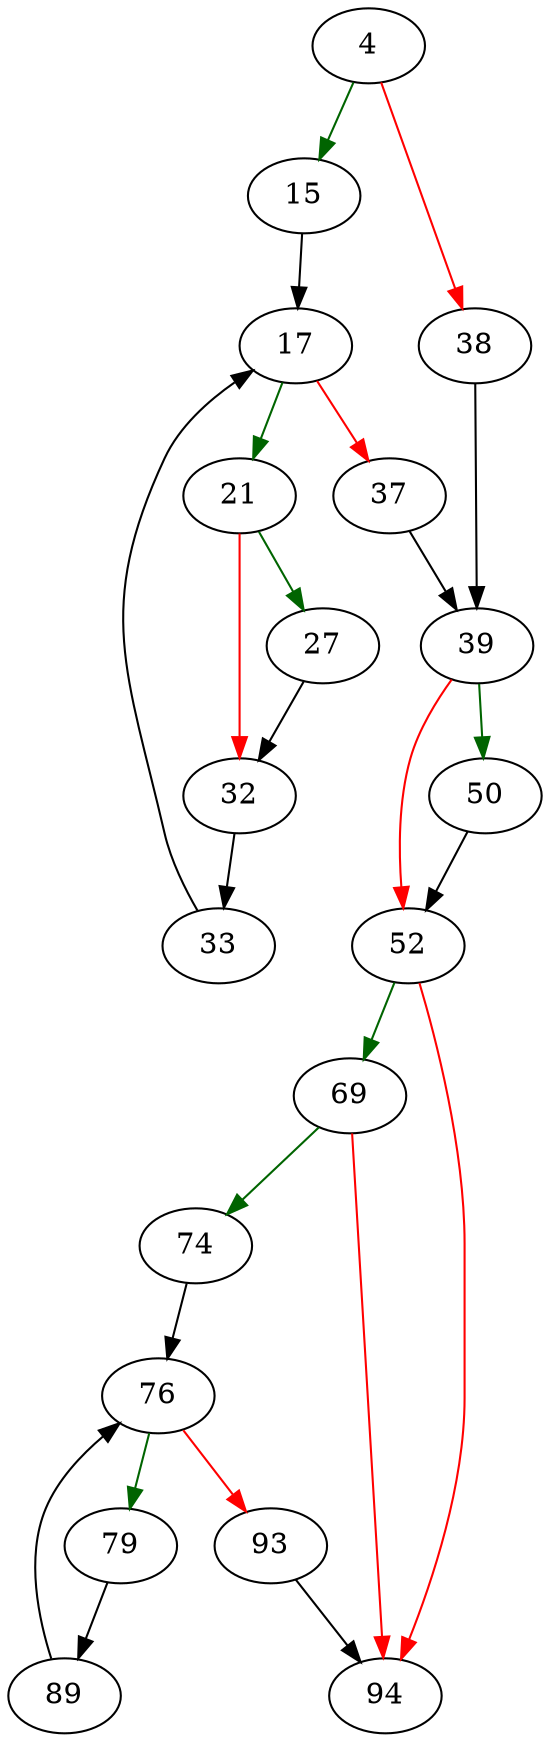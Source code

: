 strict digraph "pagerWalFrames" {
	// Node definitions.
	4 [entry=true];
	15;
	38;
	17;
	21;
	37;
	27;
	32;
	33;
	39;
	50;
	52;
	69;
	94;
	74;
	76;
	79;
	93;
	89;

	// Edge definitions.
	4 -> 15 [
		color=darkgreen
		cond=true
	];
	4 -> 38 [
		color=red
		cond=false
	];
	15 -> 17;
	38 -> 39;
	17 -> 21 [
		color=darkgreen
		cond=true
	];
	17 -> 37 [
		color=red
		cond=false
	];
	21 -> 27 [
		color=darkgreen
		cond=true
	];
	21 -> 32 [
		color=red
		cond=false
	];
	37 -> 39;
	27 -> 32;
	32 -> 33;
	33 -> 17;
	39 -> 50 [
		color=darkgreen
		cond=true
	];
	39 -> 52 [
		color=red
		cond=false
	];
	50 -> 52;
	52 -> 69 [
		color=darkgreen
		cond=true
	];
	52 -> 94 [
		color=red
		cond=false
	];
	69 -> 94 [
		color=red
		cond=false
	];
	69 -> 74 [
		color=darkgreen
		cond=true
	];
	74 -> 76;
	76 -> 79 [
		color=darkgreen
		cond=true
	];
	76 -> 93 [
		color=red
		cond=false
	];
	79 -> 89;
	93 -> 94;
	89 -> 76;
}